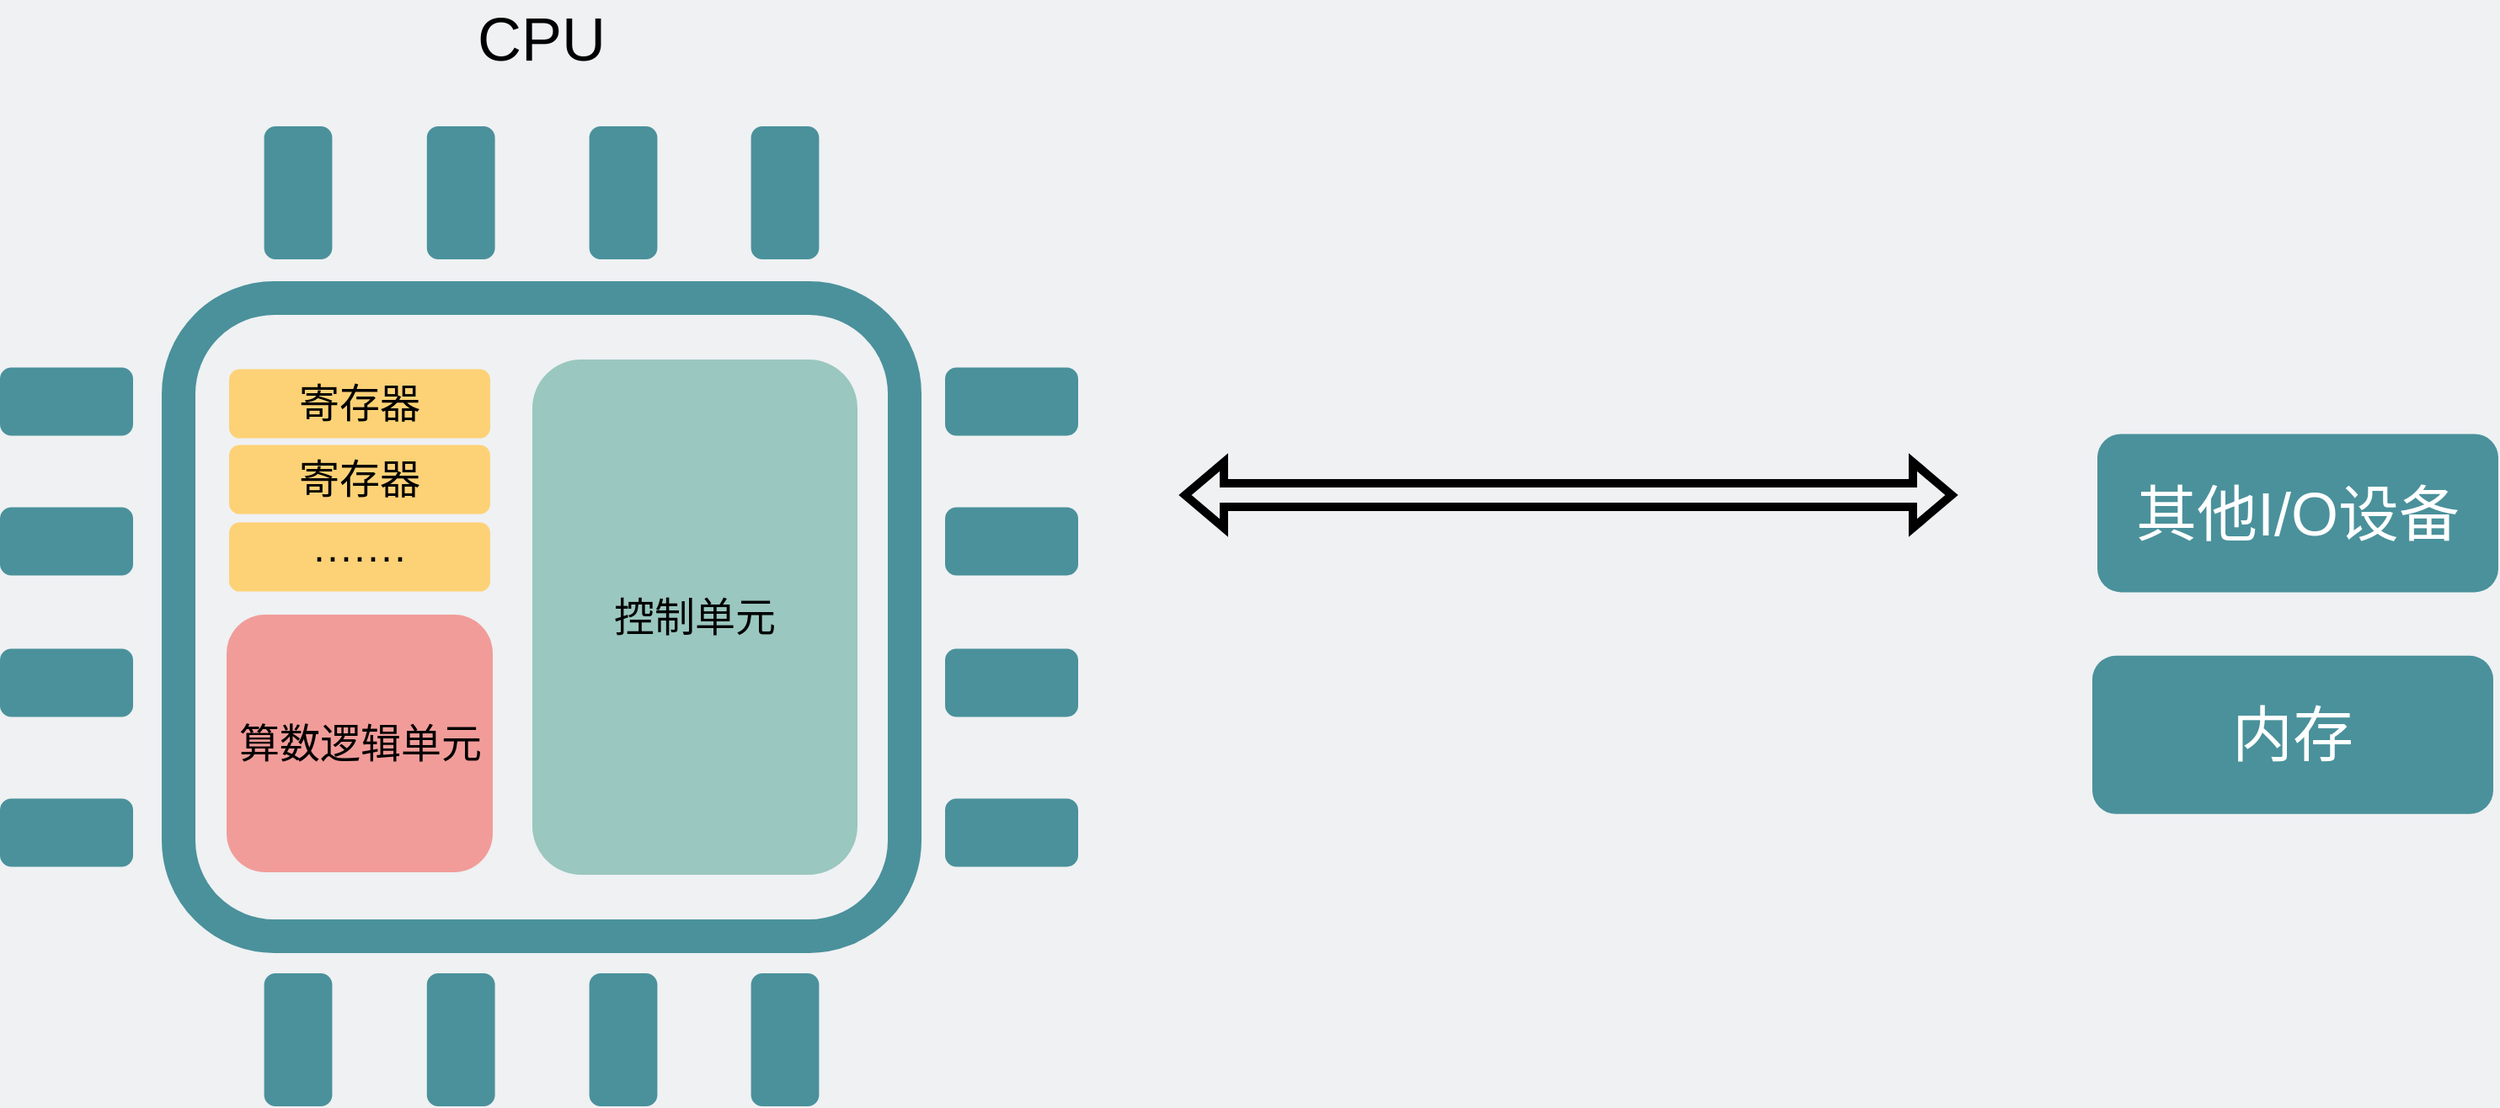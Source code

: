 <mxfile version="16.6.4" type="github">
  <diagram id="3228e29e-7158-1315-38df-8450db1d8a1d" name="Page-1">
    <mxGraphModel dx="861" dy="32" grid="0" gridSize="10" guides="1" tooltips="1" connect="1" arrows="1" fold="1" page="1" pageScale="1" pageWidth="1500" pageHeight="300" background="#EFF1F3" math="0" shadow="0">
      <root>
        <mxCell id="0" />
        <mxCell id="1" parent="0" />
        <mxCell id="0Nolc02TWjUxMofPgPxu-9" value="" style="rounded=1;whiteSpace=wrap;html=1;fontSize=24;fillColor=none;strokeWidth=20;strokeColor=#4A919B;" parent="1" vertex="1">
          <mxGeometry x="284" y="1135" width="431" height="379" as="geometry" />
        </mxCell>
        <mxCell id="BwsGhU0z2LOlRKF7XBy6-3" value="寄存器" style="rounded=1;whiteSpace=wrap;html=1;fillColor=#FDD276;strokeColor=none;fontSize=24;" parent="1" vertex="1">
          <mxGeometry x="314" y="1177.3" width="155" height="41" as="geometry" />
        </mxCell>
        <mxCell id="0Nolc02TWjUxMofPgPxu-3" value="寄存器" style="rounded=1;whiteSpace=wrap;html=1;fillColor=#FDD276;strokeColor=none;fontSize=24;" parent="1" vertex="1">
          <mxGeometry x="314" y="1222.3" width="155" height="41" as="geometry" />
        </mxCell>
        <mxCell id="0Nolc02TWjUxMofPgPxu-4" value="·······" style="rounded=1;whiteSpace=wrap;html=1;fillColor=#FDD276;strokeColor=none;fontSize=24;" parent="1" vertex="1">
          <mxGeometry x="314" y="1268.3" width="155" height="41" as="geometry" />
        </mxCell>
        <mxCell id="0Nolc02TWjUxMofPgPxu-5" value="控制单元" style="rounded=1;whiteSpace=wrap;html=1;fillColor=#9AC7BF;strokeColor=none;fontSize=24;" parent="1" vertex="1">
          <mxGeometry x="494" y="1171.5" width="193" height="306" as="geometry" />
        </mxCell>
        <mxCell id="0Nolc02TWjUxMofPgPxu-8" value="算数逻辑单元" style="rounded=1;whiteSpace=wrap;html=1;fillColor=#F19C99;strokeColor=none;fontSize=24;" parent="1" vertex="1">
          <mxGeometry x="312.5" y="1323" width="158" height="153" as="geometry" />
        </mxCell>
        <mxCell id="0Nolc02TWjUxMofPgPxu-10" value="" style="rounded=1;whiteSpace=wrap;html=1;fontSize=24;strokeColor=#4A919B;strokeWidth=2;fillColor=#4A919B;" parent="1" vertex="1">
          <mxGeometry x="335.8" y="1034" width="38.4" height="77" as="geometry" />
        </mxCell>
        <mxCell id="0Nolc02TWjUxMofPgPxu-18" value="" style="rounded=1;whiteSpace=wrap;html=1;fontSize=24;strokeColor=#4A919B;strokeWidth=2;fillColor=#4A919B;" parent="1" vertex="1">
          <mxGeometry x="432.4" y="1034" width="38.4" height="77" as="geometry" />
        </mxCell>
        <mxCell id="0Nolc02TWjUxMofPgPxu-19" value="" style="rounded=1;whiteSpace=wrap;html=1;fontSize=24;strokeColor=#4A919B;strokeWidth=2;fillColor=#4A919B;" parent="1" vertex="1">
          <mxGeometry x="528.8" y="1034" width="38.4" height="77" as="geometry" />
        </mxCell>
        <mxCell id="0Nolc02TWjUxMofPgPxu-21" value="" style="rounded=1;whiteSpace=wrap;html=1;fontSize=24;strokeColor=#4A919B;strokeWidth=2;fillColor=#4A919B;" parent="1" vertex="1">
          <mxGeometry x="624.8" y="1034" width="38.4" height="77" as="geometry" />
        </mxCell>
        <mxCell id="0Nolc02TWjUxMofPgPxu-23" value="" style="rounded=1;whiteSpace=wrap;html=1;fontSize=24;strokeColor=#4A919B;strokeWidth=2;fillColor=#4A919B;" parent="1" vertex="1">
          <mxGeometry x="335.8" y="1537" width="38.4" height="77" as="geometry" />
        </mxCell>
        <mxCell id="0Nolc02TWjUxMofPgPxu-24" value="" style="rounded=1;whiteSpace=wrap;html=1;fontSize=24;strokeColor=#4A919B;strokeWidth=2;fillColor=#4A919B;" parent="1" vertex="1">
          <mxGeometry x="432.4" y="1537" width="38.4" height="77" as="geometry" />
        </mxCell>
        <mxCell id="0Nolc02TWjUxMofPgPxu-25" value="" style="rounded=1;whiteSpace=wrap;html=1;fontSize=24;strokeColor=#4A919B;strokeWidth=2;fillColor=#4A919B;" parent="1" vertex="1">
          <mxGeometry x="528.8" y="1537" width="38.4" height="77" as="geometry" />
        </mxCell>
        <mxCell id="0Nolc02TWjUxMofPgPxu-26" value="" style="rounded=1;whiteSpace=wrap;html=1;fontSize=24;strokeColor=#4A919B;strokeWidth=2;fillColor=#4A919B;" parent="1" vertex="1">
          <mxGeometry x="624.8" y="1537" width="38.4" height="77" as="geometry" />
        </mxCell>
        <mxCell id="0Nolc02TWjUxMofPgPxu-27" value="" style="rounded=1;whiteSpace=wrap;html=1;fontSize=24;strokeColor=#4A919B;strokeWidth=2;fillColor=#4A919B;direction=south;" parent="1" vertex="1">
          <mxGeometry x="179" y="1433.3" width="77" height="38.4" as="geometry" />
        </mxCell>
        <mxCell id="0Nolc02TWjUxMofPgPxu-28" value="" style="rounded=1;whiteSpace=wrap;html=1;fontSize=24;strokeColor=#4A919B;strokeWidth=2;fillColor=#4A919B;direction=south;" parent="1" vertex="1">
          <mxGeometry x="179" y="1344.3" width="77" height="38.4" as="geometry" />
        </mxCell>
        <mxCell id="0Nolc02TWjUxMofPgPxu-29" value="" style="rounded=1;whiteSpace=wrap;html=1;fontSize=24;strokeColor=#4A919B;strokeWidth=2;fillColor=#4A919B;direction=south;" parent="1" vertex="1">
          <mxGeometry x="179" y="1260.3" width="77" height="38.4" as="geometry" />
        </mxCell>
        <mxCell id="0Nolc02TWjUxMofPgPxu-30" value="" style="rounded=1;whiteSpace=wrap;html=1;fontSize=24;strokeColor=#4A919B;strokeWidth=2;fillColor=#4A919B;direction=south;" parent="1" vertex="1">
          <mxGeometry x="179.0" y="1177.3" width="77" height="38.4" as="geometry" />
        </mxCell>
        <mxCell id="0Nolc02TWjUxMofPgPxu-31" value="" style="rounded=1;whiteSpace=wrap;html=1;fontSize=24;strokeColor=#4A919B;strokeWidth=2;fillColor=#4A919B;direction=south;" parent="1" vertex="1">
          <mxGeometry x="740" y="1433.3" width="77" height="38.4" as="geometry" />
        </mxCell>
        <mxCell id="0Nolc02TWjUxMofPgPxu-32" value="" style="rounded=1;whiteSpace=wrap;html=1;fontSize=24;strokeColor=#4A919B;strokeWidth=2;fillColor=#4A919B;direction=south;" parent="1" vertex="1">
          <mxGeometry x="740" y="1344.3" width="77" height="38.4" as="geometry" />
        </mxCell>
        <mxCell id="0Nolc02TWjUxMofPgPxu-33" value="" style="rounded=1;whiteSpace=wrap;html=1;fontSize=24;strokeColor=#4A919B;strokeWidth=2;fillColor=#4A919B;direction=south;" parent="1" vertex="1">
          <mxGeometry x="740" y="1260.3" width="77" height="38.4" as="geometry" />
        </mxCell>
        <mxCell id="0Nolc02TWjUxMofPgPxu-34" value="" style="rounded=1;whiteSpace=wrap;html=1;fontSize=24;strokeColor=#4A919B;strokeWidth=2;fillColor=#4A919B;direction=south;" parent="1" vertex="1">
          <mxGeometry x="740" y="1177.3" width="77" height="38.4" as="geometry" />
        </mxCell>
        <mxCell id="0Nolc02TWjUxMofPgPxu-36" value="&lt;font style=&quot;font-size: 36px&quot; color=&quot;#000000&quot;&gt;CPU&lt;/font&gt;" style="text;html=1;strokeColor=none;fillColor=none;align=center;verticalAlign=middle;whiteSpace=wrap;rounded=0;fontSize=24;fontColor=#595959;" parent="1" vertex="1">
          <mxGeometry x="442" y="958" width="115" height="45" as="geometry" />
        </mxCell>
        <mxCell id="01zXMhBgvo-8C28YNf5V-1" value="&lt;font style=&quot;font-size: 36px&quot; color=&quot;#ffffff&quot;&gt;内存&lt;/font&gt;" style="rounded=1;whiteSpace=wrap;html=1;strokeColor=none;fillColor=#4A919B;" parent="1" vertex="1">
          <mxGeometry x="1420" y="1347.4" width="238" height="94" as="geometry" />
        </mxCell>
        <mxCell id="01zXMhBgvo-8C28YNf5V-2" value="&lt;font style=&quot;font-size: 36px&quot; color=&quot;#ffffff&quot;&gt;其他I/O设备&lt;/font&gt;" style="rounded=1;whiteSpace=wrap;html=1;strokeColor=none;fillColor=#4A919B;" parent="1" vertex="1">
          <mxGeometry x="1423" y="1215.7" width="238" height="94" as="geometry" />
        </mxCell>
        <mxCell id="gUbd1CEi9uyIXPE57Qf8-1" value="" style="shape=flexArrow;endArrow=classic;startArrow=classic;html=1;rounded=0;fontSize=36;fontColor=#FFFFFF;strokeWidth=5;" edge="1" parent="1">
          <mxGeometry width="100" height="100" relative="1" as="geometry">
            <mxPoint x="879" y="1252" as="sourcePoint" />
            <mxPoint x="1339" y="1252" as="targetPoint" />
          </mxGeometry>
        </mxCell>
      </root>
    </mxGraphModel>
  </diagram>
</mxfile>
